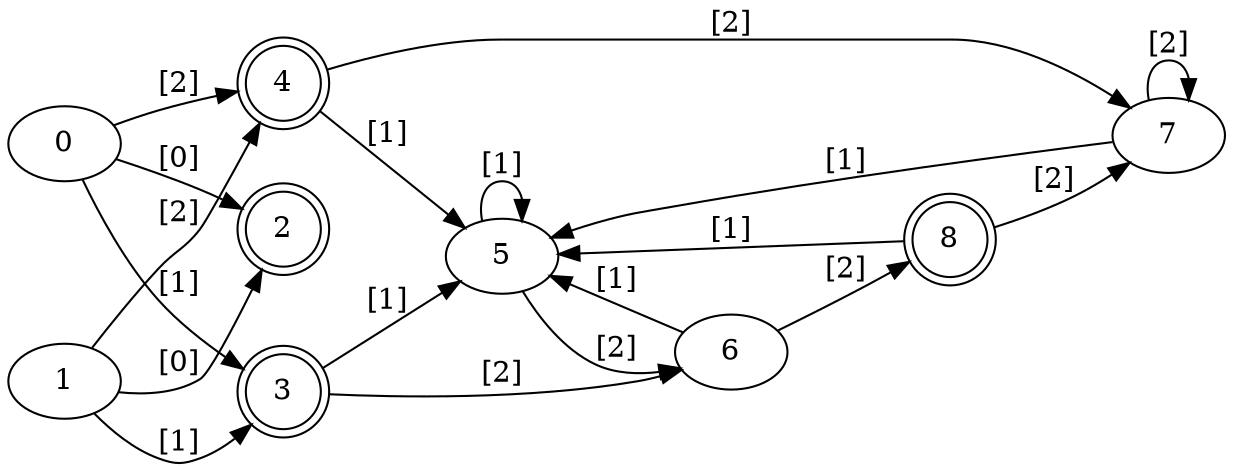 digraph DFA {
rankdir = LR
2 [shape = doublecircle]
3 [shape = doublecircle]
4 [shape = doublecircle]
8 [shape = doublecircle]
0 -> 2 [label="[0]"]
0 -> 3 [label="[1]"]
0 -> 4 [label="[2]"]
1 -> 2 [label="[0]"]
1 -> 3 [label="[1]"]
1 -> 4 [label="[2]"]
3 -> 5 [label="[1]"]
3 -> 6 [label="[2]"]
4 -> 5 [label="[1]"]
4 -> 7 [label="[2]"]
5 -> 5 [label="[1]"]
5 -> 6 [label="[2]"]
6 -> 5 [label="[1]"]
6 -> 8 [label="[2]"]
7 -> 5 [label="[1]"]
7 -> 7 [label="[2]"]
8 -> 5 [label="[1]"]
8 -> 7 [label="[2]"]
}

